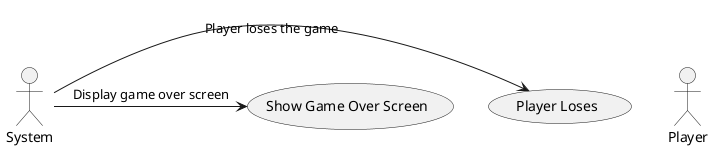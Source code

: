 @startuml failGameUC
actor Player

System -> (Player Loses) : Player loses the game
System -> (Show Game Over Screen) : Display game over screen

@enduml
